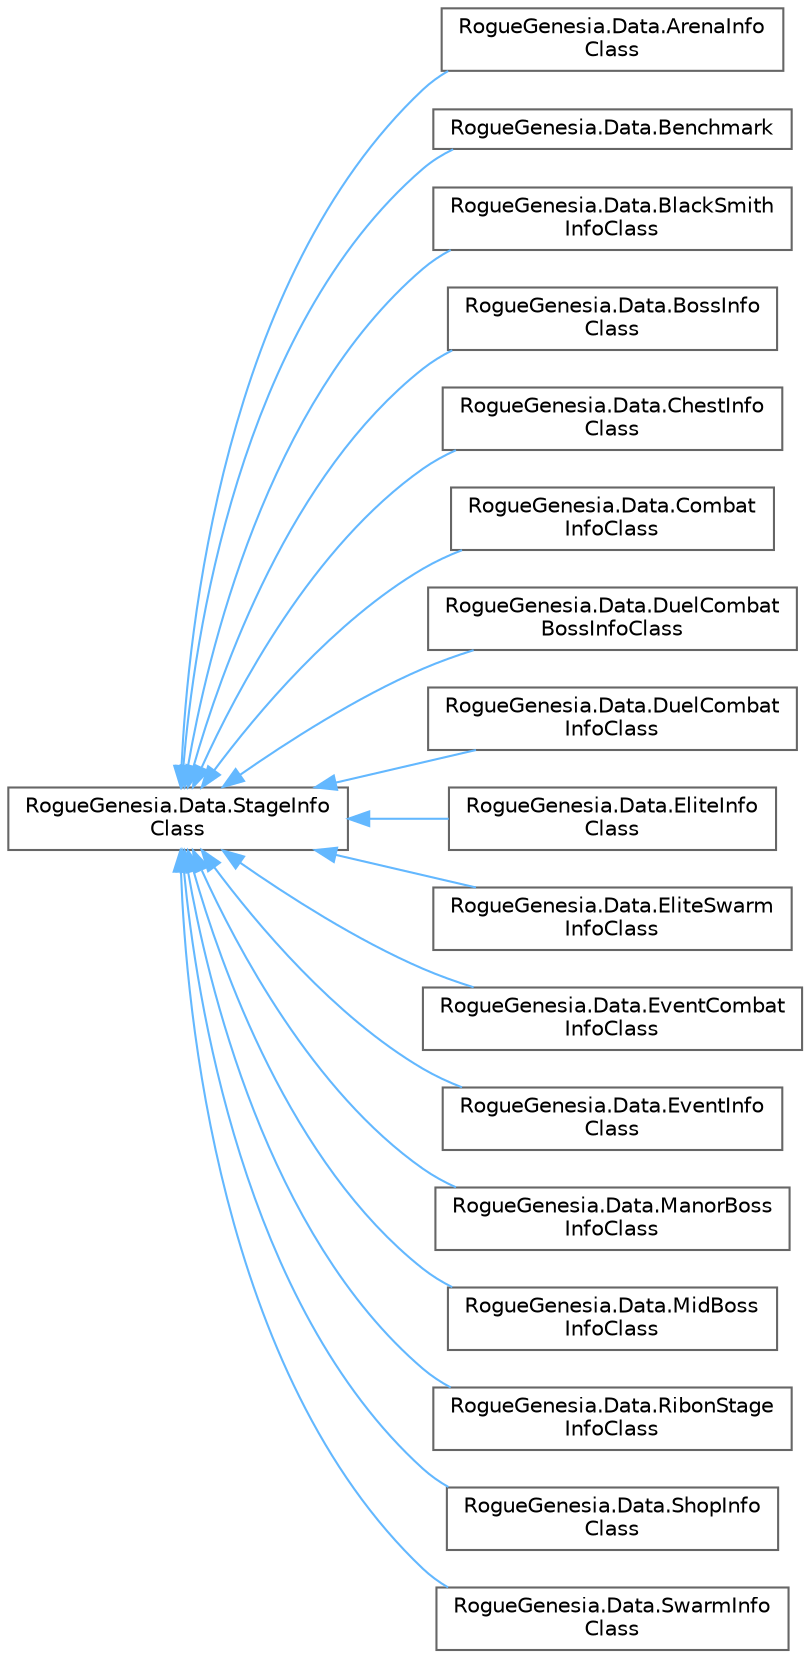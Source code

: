 digraph "Graphical Class Hierarchy"
{
 // LATEX_PDF_SIZE
  bgcolor="transparent";
  edge [fontname=Helvetica,fontsize=10,labelfontname=Helvetica,labelfontsize=10];
  node [fontname=Helvetica,fontsize=10,shape=box,height=0.2,width=0.4];
  rankdir="LR";
  Node0 [label="RogueGenesia.Data.StageInfo\lClass",height=0.2,width=0.4,color="grey40", fillcolor="white", style="filled",URL="$class_rogue_genesia_1_1_data_1_1_stage_info_class.html",tooltip=" "];
  Node0 -> Node1 [dir="back",color="steelblue1",style="solid"];
  Node1 [label="RogueGenesia.Data.ArenaInfo\lClass",height=0.2,width=0.4,color="grey40", fillcolor="white", style="filled",URL="$class_rogue_genesia_1_1_data_1_1_arena_info_class.html",tooltip=" "];
  Node0 -> Node2 [dir="back",color="steelblue1",style="solid"];
  Node2 [label="RogueGenesia.Data.Benchmark",height=0.2,width=0.4,color="grey40", fillcolor="white", style="filled",URL="$class_rogue_genesia_1_1_data_1_1_benchmark.html",tooltip=" "];
  Node0 -> Node3 [dir="back",color="steelblue1",style="solid"];
  Node3 [label="RogueGenesia.Data.BlackSmith\lInfoClass",height=0.2,width=0.4,color="grey40", fillcolor="white", style="filled",URL="$class_rogue_genesia_1_1_data_1_1_black_smith_info_class.html",tooltip=" "];
  Node0 -> Node4 [dir="back",color="steelblue1",style="solid"];
  Node4 [label="RogueGenesia.Data.BossInfo\lClass",height=0.2,width=0.4,color="grey40", fillcolor="white", style="filled",URL="$class_rogue_genesia_1_1_data_1_1_boss_info_class.html",tooltip=" "];
  Node0 -> Node5 [dir="back",color="steelblue1",style="solid"];
  Node5 [label="RogueGenesia.Data.ChestInfo\lClass",height=0.2,width=0.4,color="grey40", fillcolor="white", style="filled",URL="$class_rogue_genesia_1_1_data_1_1_chest_info_class.html",tooltip=" "];
  Node0 -> Node6 [dir="back",color="steelblue1",style="solid"];
  Node6 [label="RogueGenesia.Data.Combat\lInfoClass",height=0.2,width=0.4,color="grey40", fillcolor="white", style="filled",URL="$class_rogue_genesia_1_1_data_1_1_combat_info_class.html",tooltip=" "];
  Node0 -> Node7 [dir="back",color="steelblue1",style="solid"];
  Node7 [label="RogueGenesia.Data.DuelCombat\lBossInfoClass",height=0.2,width=0.4,color="grey40", fillcolor="white", style="filled",URL="$class_rogue_genesia_1_1_data_1_1_duel_combat_boss_info_class.html",tooltip=" "];
  Node0 -> Node8 [dir="back",color="steelblue1",style="solid"];
  Node8 [label="RogueGenesia.Data.DuelCombat\lInfoClass",height=0.2,width=0.4,color="grey40", fillcolor="white", style="filled",URL="$class_rogue_genesia_1_1_data_1_1_duel_combat_info_class.html",tooltip=" "];
  Node0 -> Node9 [dir="back",color="steelblue1",style="solid"];
  Node9 [label="RogueGenesia.Data.EliteInfo\lClass",height=0.2,width=0.4,color="grey40", fillcolor="white", style="filled",URL="$class_rogue_genesia_1_1_data_1_1_elite_info_class.html",tooltip=" "];
  Node0 -> Node10 [dir="back",color="steelblue1",style="solid"];
  Node10 [label="RogueGenesia.Data.EliteSwarm\lInfoClass",height=0.2,width=0.4,color="grey40", fillcolor="white", style="filled",URL="$class_rogue_genesia_1_1_data_1_1_elite_swarm_info_class.html",tooltip=" "];
  Node0 -> Node11 [dir="back",color="steelblue1",style="solid"];
  Node11 [label="RogueGenesia.Data.EventCombat\lInfoClass",height=0.2,width=0.4,color="grey40", fillcolor="white", style="filled",URL="$class_rogue_genesia_1_1_data_1_1_event_combat_info_class.html",tooltip=" "];
  Node0 -> Node12 [dir="back",color="steelblue1",style="solid"];
  Node12 [label="RogueGenesia.Data.EventInfo\lClass",height=0.2,width=0.4,color="grey40", fillcolor="white", style="filled",URL="$class_rogue_genesia_1_1_data_1_1_event_info_class.html",tooltip=" "];
  Node0 -> Node13 [dir="back",color="steelblue1",style="solid"];
  Node13 [label="RogueGenesia.Data.ManorBoss\lInfoClass",height=0.2,width=0.4,color="grey40", fillcolor="white", style="filled",URL="$class_rogue_genesia_1_1_data_1_1_manor_boss_info_class.html",tooltip=" "];
  Node0 -> Node14 [dir="back",color="steelblue1",style="solid"];
  Node14 [label="RogueGenesia.Data.MidBoss\lInfoClass",height=0.2,width=0.4,color="grey40", fillcolor="white", style="filled",URL="$class_rogue_genesia_1_1_data_1_1_mid_boss_info_class.html",tooltip=" "];
  Node0 -> Node15 [dir="back",color="steelblue1",style="solid"];
  Node15 [label="RogueGenesia.Data.RibonStage\lInfoClass",height=0.2,width=0.4,color="grey40", fillcolor="white", style="filled",URL="$class_rogue_genesia_1_1_data_1_1_ribon_stage_info_class.html",tooltip=" "];
  Node0 -> Node16 [dir="back",color="steelblue1",style="solid"];
  Node16 [label="RogueGenesia.Data.ShopInfo\lClass",height=0.2,width=0.4,color="grey40", fillcolor="white", style="filled",URL="$class_rogue_genesia_1_1_data_1_1_shop_info_class.html",tooltip=" "];
  Node0 -> Node17 [dir="back",color="steelblue1",style="solid"];
  Node17 [label="RogueGenesia.Data.SwarmInfo\lClass",height=0.2,width=0.4,color="grey40", fillcolor="white", style="filled",URL="$class_rogue_genesia_1_1_data_1_1_swarm_info_class.html",tooltip=" "];
}
